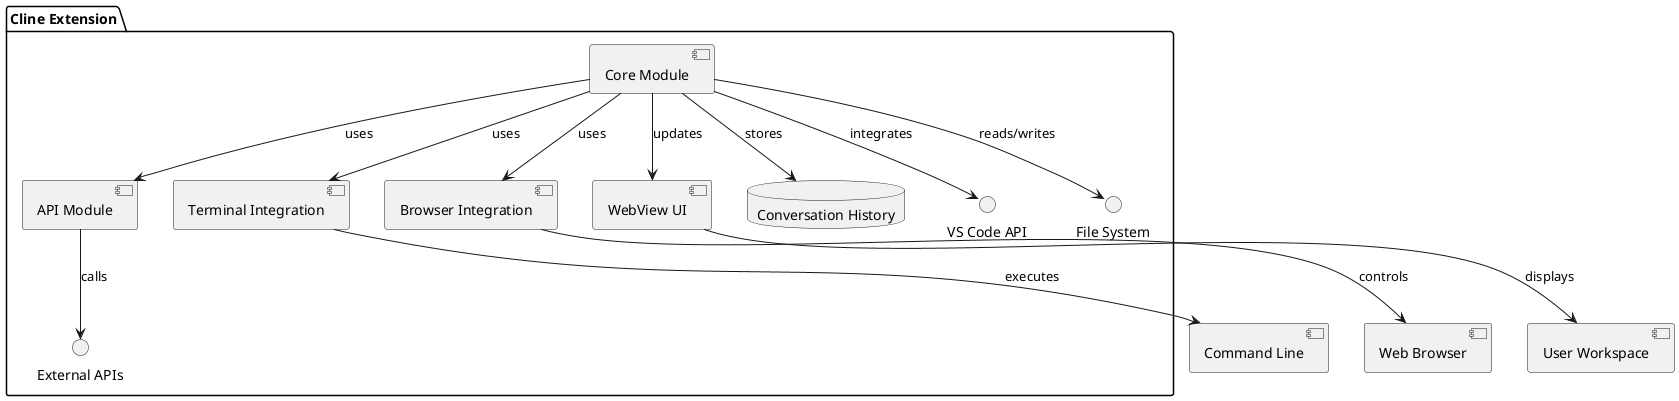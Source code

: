 @startuml

package "Cline Extension" {
    [Core Module] as Core
    [API Module] as API
    [Terminal Integration] as Terminal
    [Browser Integration] as Browser
    [WebView UI] as UI
    
    database "Conversation History" as History
    
    interface "VS Code API" as VSCode
    interface "External APIs" as ExtAPI
    interface "File System" as FS
}

[User Workspace] as Workspace
[Web Browser] as WebBrowser
[Command Line] as CMD

Core --> API : uses
Core --> Terminal : uses
Core --> Browser : uses
Core --> UI : updates
Core --> History : stores

API --> ExtAPI : calls
Terminal --> CMD : executes
Browser --> WebBrowser : controls
Core --> VSCode : integrates
Core --> FS : reads/writes
UI --> Workspace : displays

@enduml 